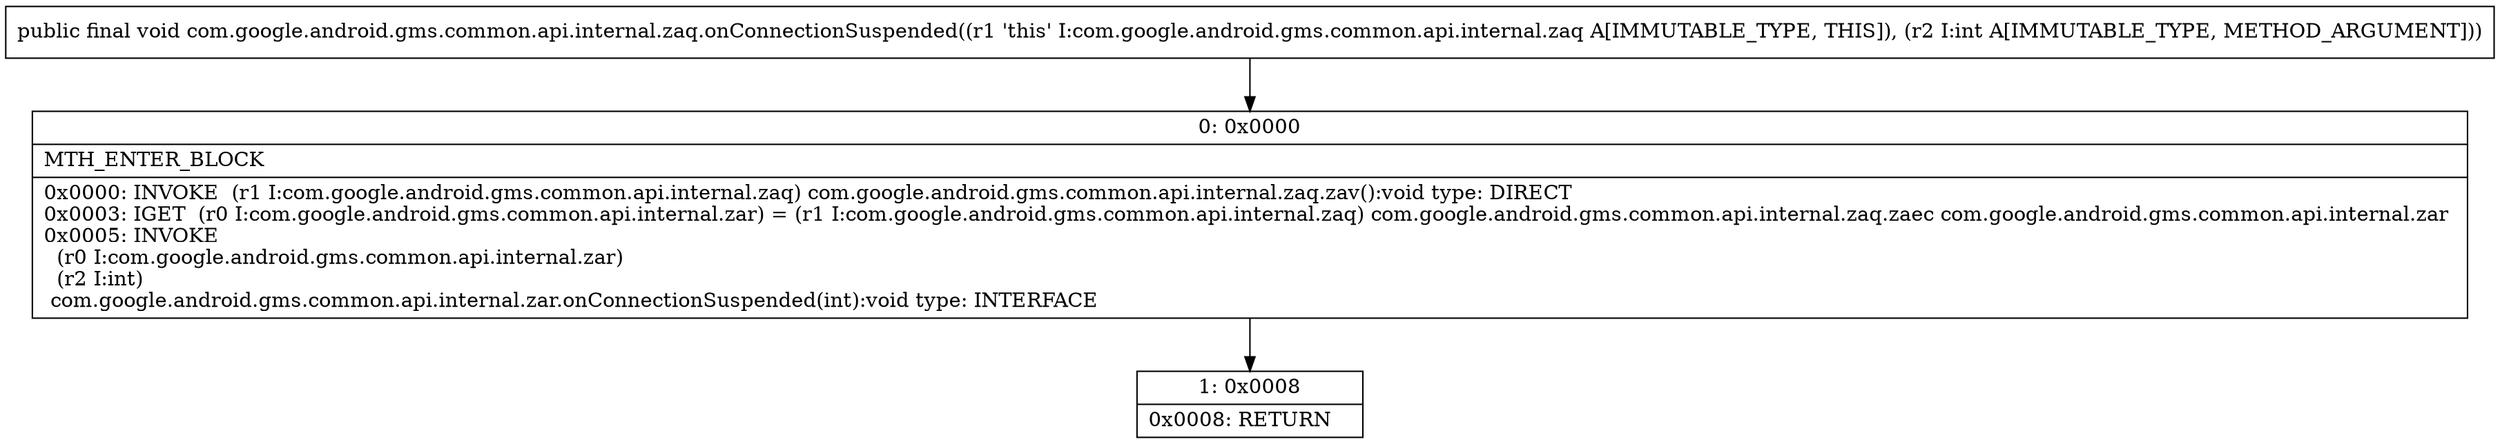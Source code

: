 digraph "CFG forcom.google.android.gms.common.api.internal.zaq.onConnectionSuspended(I)V" {
Node_0 [shape=record,label="{0\:\ 0x0000|MTH_ENTER_BLOCK\l|0x0000: INVOKE  (r1 I:com.google.android.gms.common.api.internal.zaq) com.google.android.gms.common.api.internal.zaq.zav():void type: DIRECT \l0x0003: IGET  (r0 I:com.google.android.gms.common.api.internal.zar) = (r1 I:com.google.android.gms.common.api.internal.zaq) com.google.android.gms.common.api.internal.zaq.zaec com.google.android.gms.common.api.internal.zar \l0x0005: INVOKE  \l  (r0 I:com.google.android.gms.common.api.internal.zar)\l  (r2 I:int)\l com.google.android.gms.common.api.internal.zar.onConnectionSuspended(int):void type: INTERFACE \l}"];
Node_1 [shape=record,label="{1\:\ 0x0008|0x0008: RETURN   \l}"];
MethodNode[shape=record,label="{public final void com.google.android.gms.common.api.internal.zaq.onConnectionSuspended((r1 'this' I:com.google.android.gms.common.api.internal.zaq A[IMMUTABLE_TYPE, THIS]), (r2 I:int A[IMMUTABLE_TYPE, METHOD_ARGUMENT])) }"];
MethodNode -> Node_0;
Node_0 -> Node_1;
}

